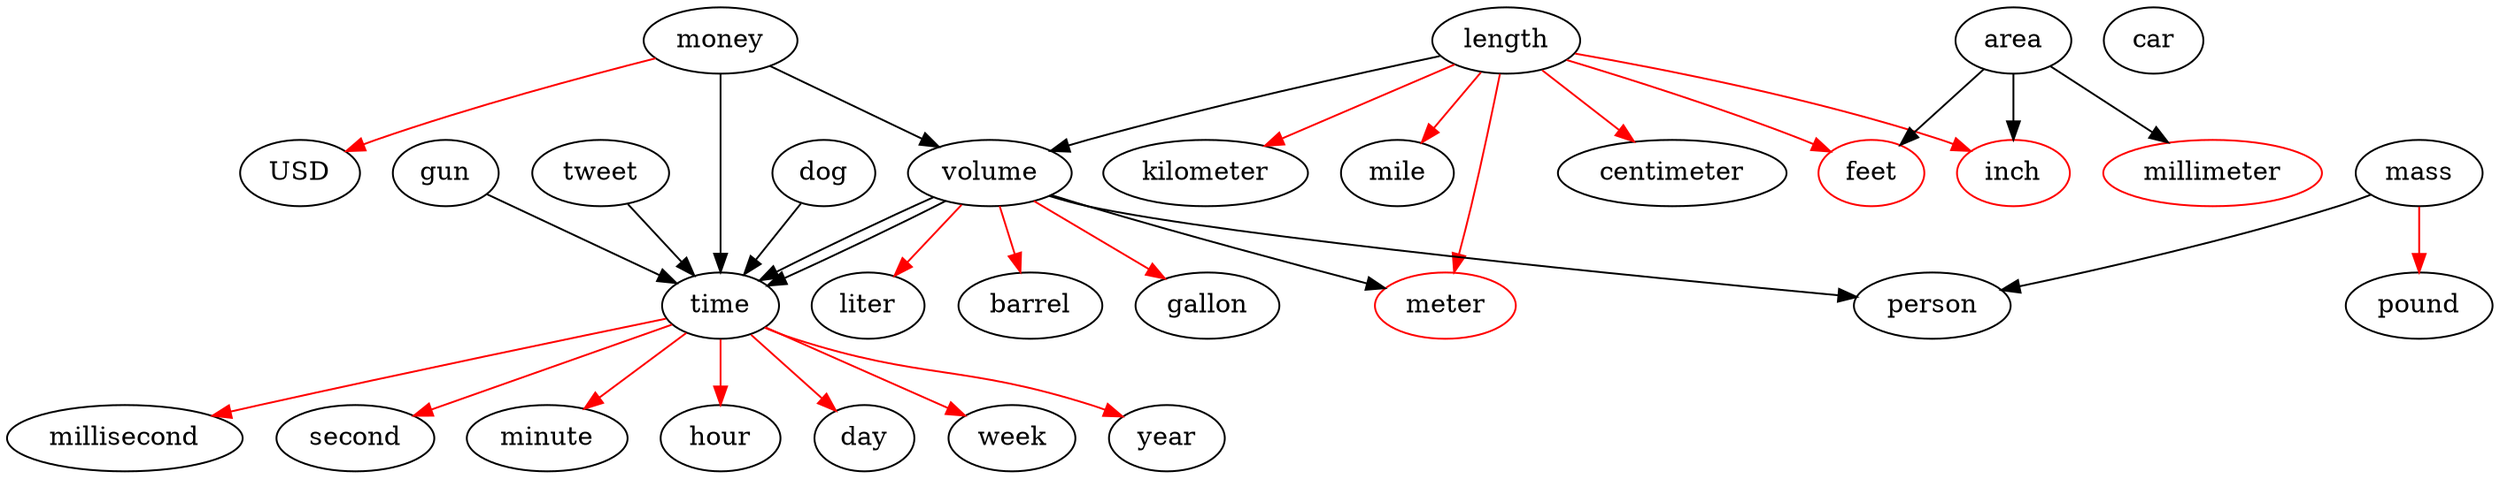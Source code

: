 digraph units {
 money -> USD [color=red];

 time -> millisecond [color=red];
 time -> second [color=red];
 time -> minute [color=red];
 time -> hour [color=red];
 time -> day [color=red];
 time -> week [color=red];
 time -> year [color=red];

 mass -> pound [color=red];

 length -> centimeter [color=red];
 length -> feet [color=red];
 length -> inch [color=red];
 length -> kilometer [color=red];
 length -> meter [color=red];
 length -> mile [color=red];

 area -> millimeter millimeter [color=red];
 area -> inch inch [color=red];
 area -> feet feet [color=red];

 volume -> barrel [color=red];
 volume -> gallon [color=red];
 volume -> liter [color=red];
 volume -> meter meter meter [color=red];

 car
 dog
 gun
 person
 tweet

 money -> volume;
 money -> time;
 volume -> time;
 dog -> time;
 volume -> time;
 volume -> person;
 gun -> time;

 length -> volume

 tweet -> time
 mass -> person;
}
